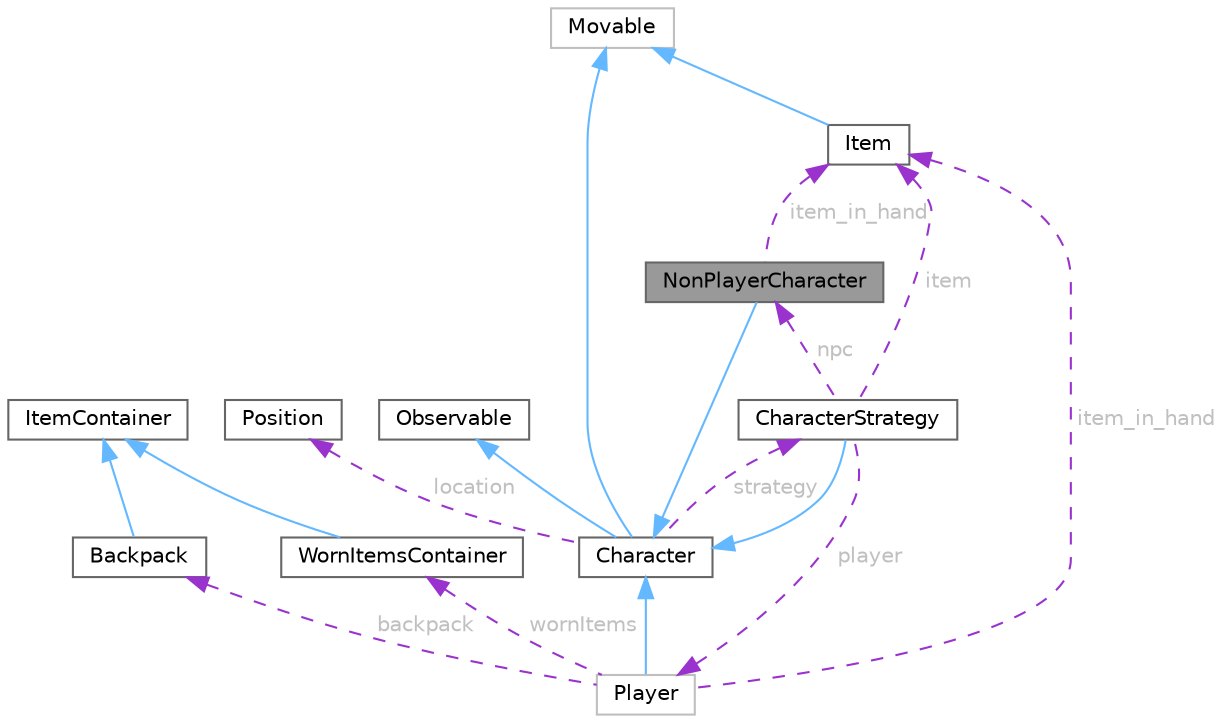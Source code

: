 digraph "NonPlayerCharacter"
{
 // LATEX_PDF_SIZE
  bgcolor="transparent";
  edge [fontname=Helvetica,fontsize=10,labelfontname=Helvetica,labelfontsize=10];
  node [fontname=Helvetica,fontsize=10,shape=box,height=0.2,width=0.4];
  Node1 [id="Node000001",label="NonPlayerCharacter",height=0.2,width=0.4,color="gray40", fillcolor="grey60", style="filled", fontcolor="black",tooltip=" "];
  Node2 -> Node1 [id="edge18_Node000001_Node000002",dir="back",color="steelblue1",style="solid",tooltip=" "];
  Node2 [id="Node000002",label="Character",height=0.2,width=0.4,color="gray40", fillcolor="white", style="filled",URL="$class_character.html",tooltip="Represents a character in a game."];
  Node3 -> Node2 [id="edge19_Node000002_Node000003",dir="back",color="steelblue1",style="solid",tooltip=" "];
  Node3 [id="Node000003",label="Movable",height=0.2,width=0.4,color="grey75", fillcolor="white", style="filled",URL="$class_movable.html",tooltip=" "];
  Node4 -> Node2 [id="edge20_Node000002_Node000004",dir="back",color="steelblue1",style="solid",tooltip=" "];
  Node4 [id="Node000004",label="Observable",height=0.2,width=0.4,color="gray40", fillcolor="white", style="filled",URL="$class_observable.html",tooltip="The Observable class represents an object that can be observed by multiple observers."];
  Node5 -> Node2 [id="edge21_Node000002_Node000005",dir="back",color="darkorchid3",style="dashed",tooltip=" ",label=" strategy",fontcolor="grey" ];
  Node5 [id="Node000005",label="CharacterStrategy",height=0.2,width=0.4,color="gray40", fillcolor="white", style="filled",URL="$class_character_strategy.html",tooltip="Abstract class and base class for character strategies."];
  Node2 -> Node5 [id="edge22_Node000005_Node000002",dir="back",color="steelblue1",style="solid",tooltip=" "];
  Node6 -> Node5 [id="edge23_Node000005_Node000006",dir="back",color="darkorchid3",style="dashed",tooltip=" ",label=" player",fontcolor="grey" ];
  Node6 [id="Node000006",label="Player",height=0.2,width=0.4,color="grey75", fillcolor="white", style="filled",URL="$class_player.html",tooltip=" "];
  Node2 -> Node6 [id="edge24_Node000006_Node000002",dir="back",color="steelblue1",style="solid",tooltip=" "];
  Node7 -> Node6 [id="edge25_Node000006_Node000007",dir="back",color="darkorchid3",style="dashed",tooltip=" ",label=" backpack",fontcolor="grey" ];
  Node7 [id="Node000007",label="Backpack",height=0.2,width=0.4,color="gray40", fillcolor="white", style="filled",URL="$class_backpack.html",tooltip="Class for Backpack objects which may hold Item objects."];
  Node8 -> Node7 [id="edge26_Node000007_Node000008",dir="back",color="steelblue1",style="solid",tooltip=" "];
  Node8 [id="Node000008",label="ItemContainer",height=0.2,width=0.4,color="gray40", fillcolor="white", style="filled",URL="$class_item_container.html",tooltip="Base class for all the Item Containers in the game."];
  Node9 -> Node6 [id="edge27_Node000006_Node000009",dir="back",color="darkorchid3",style="dashed",tooltip=" ",label=" wornItems",fontcolor="grey" ];
  Node9 [id="Node000009",label="WornItemsContainer",height=0.2,width=0.4,color="gray40", fillcolor="white", style="filled",URL="$class_worn_items_container.html",tooltip="Class for WornItemsContainer objects which may hold Item objects."];
  Node8 -> Node9 [id="edge28_Node000009_Node000008",dir="back",color="steelblue1",style="solid",tooltip=" "];
  Node10 -> Node6 [id="edge29_Node000006_Node000010",dir="back",color="darkorchid3",style="dashed",tooltip=" ",label=" item_in_hand",fontcolor="grey" ];
  Node10 [id="Node000010",label="Item",height=0.2,width=0.4,color="gray40", fillcolor="white", style="filled",URL="$class_item.html",tooltip="Base Class for all items in the game."];
  Node3 -> Node10 [id="edge30_Node000010_Node000003",dir="back",color="steelblue1",style="solid",tooltip=" "];
  Node1 -> Node5 [id="edge31_Node000005_Node000001",dir="back",color="darkorchid3",style="dashed",tooltip=" ",label=" npc",fontcolor="grey" ];
  Node10 -> Node5 [id="edge32_Node000005_Node000010",dir="back",color="darkorchid3",style="dashed",tooltip=" ",label=" item",fontcolor="grey" ];
  Node11 -> Node2 [id="edge33_Node000002_Node000011",dir="back",color="darkorchid3",style="dashed",tooltip=" ",label=" location",fontcolor="grey" ];
  Node11 [id="Node000011",label="Position",height=0.2,width=0.4,color="gray40", fillcolor="white", style="filled",URL="$struct_position.html",tooltip="A structure to represent a position in a 2D grid."];
  Node10 -> Node1 [id="edge34_Node000001_Node000010",dir="back",color="darkorchid3",style="dashed",tooltip=" ",label=" item_in_hand",fontcolor="grey" ];
}
